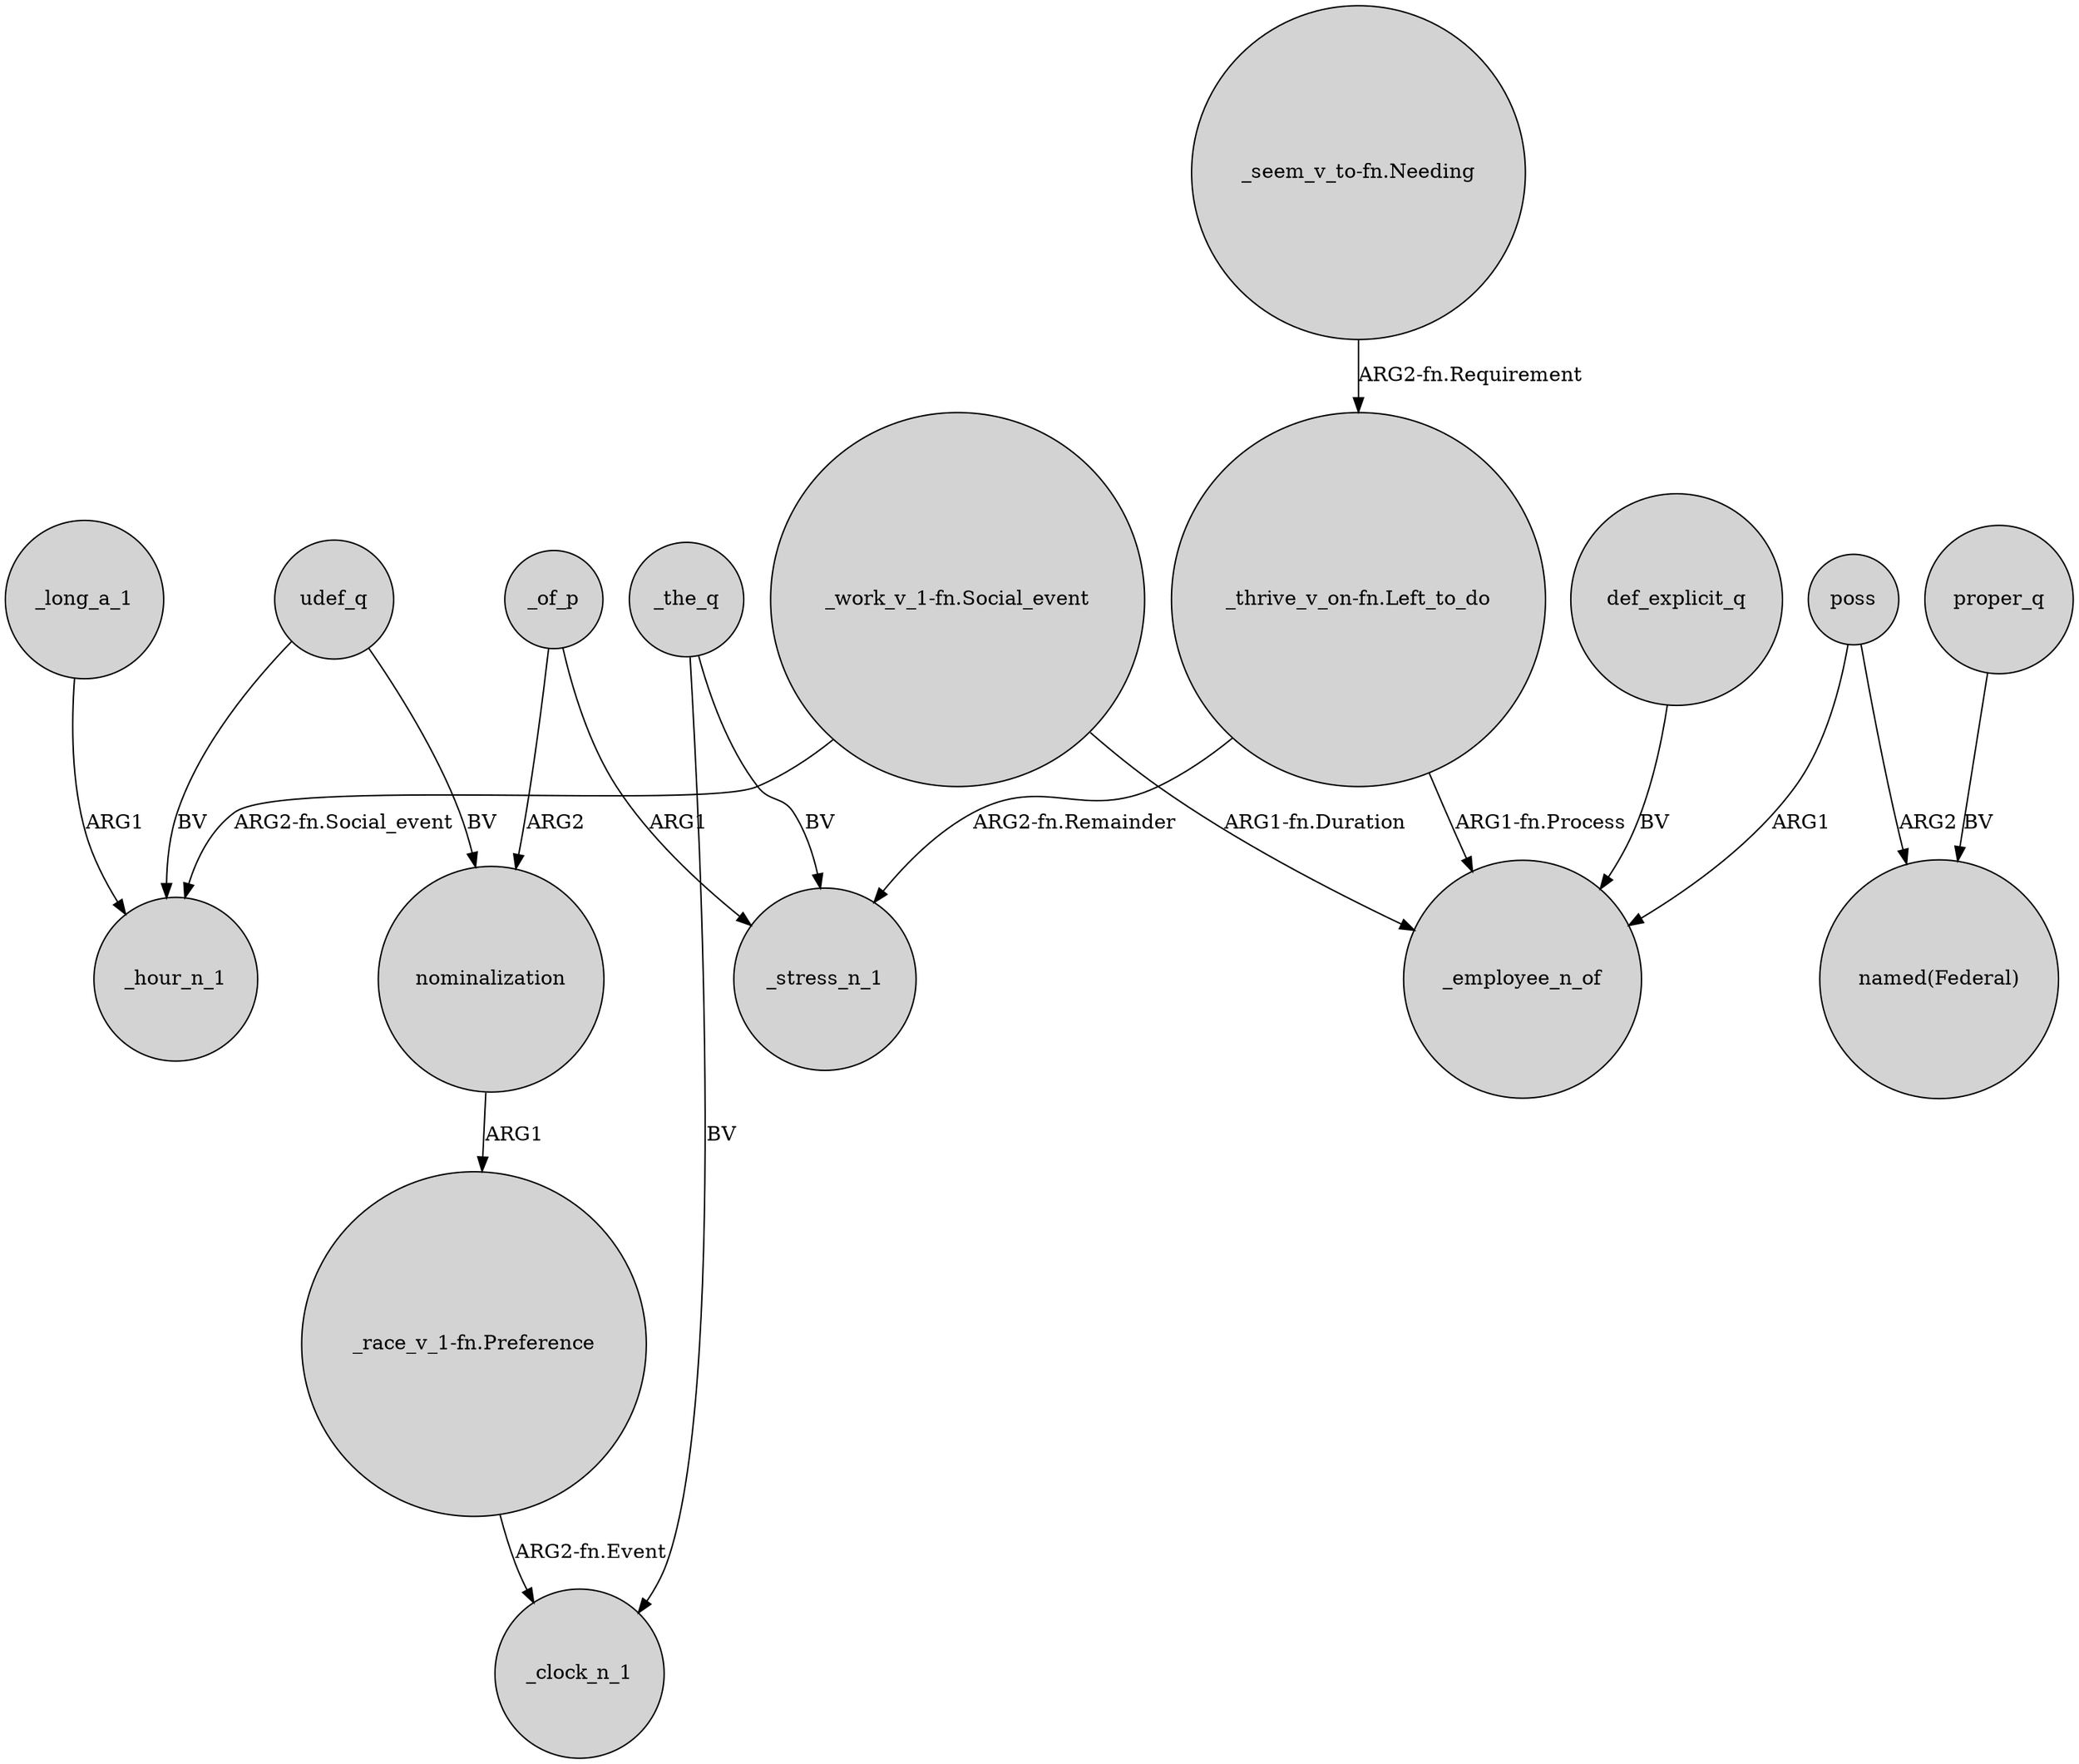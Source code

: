 digraph {
	node [shape=circle style=filled]
	"_work_v_1-fn.Social_event" -> _employee_n_of [label="ARG1-fn.Duration"]
	_the_q -> _clock_n_1 [label=BV]
	"_thrive_v_on-fn.Left_to_do" -> _employee_n_of [label="ARG1-fn.Process"]
	proper_q -> "named(Federal)" [label=BV]
	nominalization -> "_race_v_1-fn.Preference" [label=ARG1]
	udef_q -> _hour_n_1 [label=BV]
	poss -> "named(Federal)" [label=ARG2]
	_of_p -> nominalization [label=ARG2]
	"_work_v_1-fn.Social_event" -> _hour_n_1 [label="ARG2-fn.Social_event"]
	"_race_v_1-fn.Preference" -> _clock_n_1 [label="ARG2-fn.Event"]
	def_explicit_q -> _employee_n_of [label=BV]
	poss -> _employee_n_of [label=ARG1]
	_the_q -> _stress_n_1 [label=BV]
	_long_a_1 -> _hour_n_1 [label=ARG1]
	"_seem_v_to-fn.Needing" -> "_thrive_v_on-fn.Left_to_do" [label="ARG2-fn.Requirement"]
	"_thrive_v_on-fn.Left_to_do" -> _stress_n_1 [label="ARG2-fn.Remainder"]
	udef_q -> nominalization [label=BV]
	_of_p -> _stress_n_1 [label=ARG1]
}

